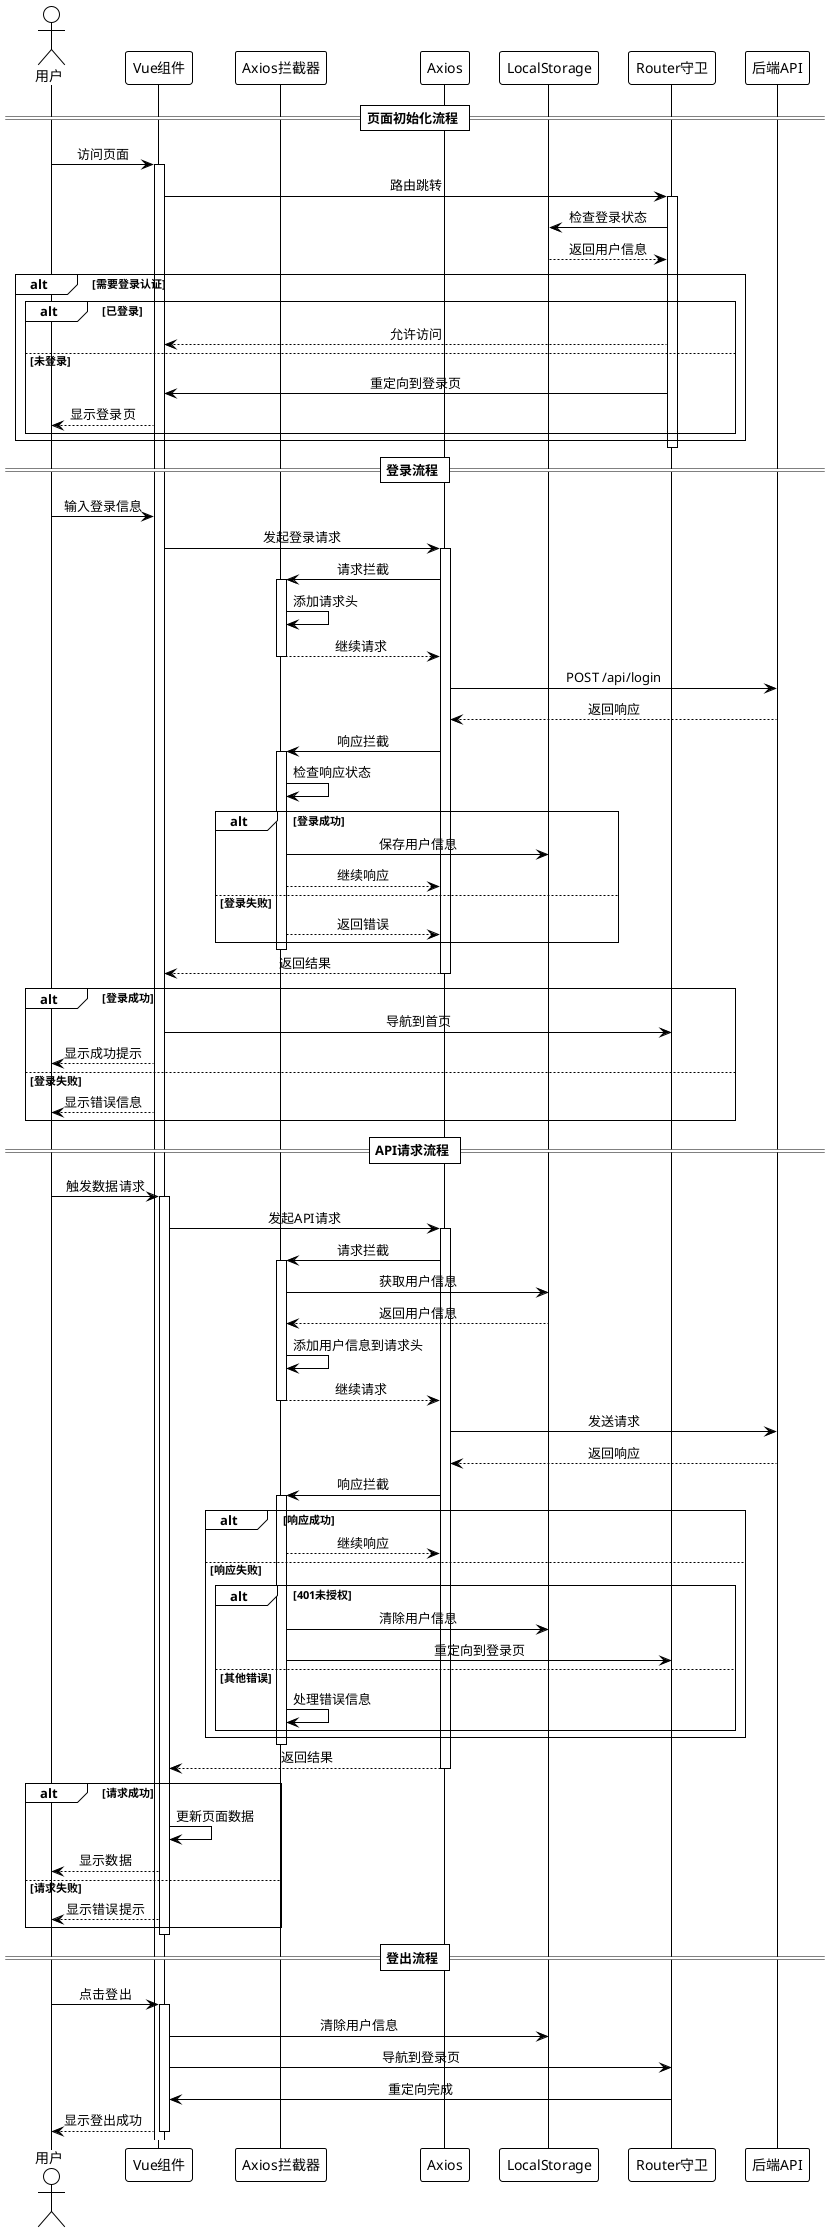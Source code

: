 @startuml 前端交互流程

!theme plain
skinparam backgroundColor white
skinparam sequenceMessageAlign center

actor "用户" as user
participant "Vue组件" as component
participant "Axios拦截器" as interceptor
participant "Axios" as axios
participant "LocalStorage" as storage
participant "Router守卫" as guard
participant "后端API" as api

== 页面初始化流程 ==
user -> component: 访问页面
activate component
component -> guard: 路由跳转
activate guard
guard -> storage: 检查登录状态
storage --> guard: 返回用户信息

alt 需要登录认证
    alt 已登录
        guard --> component: 允许访问
    else 未登录
        guard -> component: 重定向到登录页
        component --> user: 显示登录页
    end
end
deactivate guard

== 登录流程 ==
user -> component: 输入登录信息
component -> axios: 发起登录请求
activate axios
axios -> interceptor: 请求拦截
activate interceptor
interceptor -> interceptor: 添加请求头
interceptor --> axios: 继续请求
deactivate interceptor

axios -> api: POST /api/login
api --> axios: 返回响应

axios -> interceptor: 响应拦截
activate interceptor
interceptor -> interceptor: 检查响应状态
alt 登录成功
    interceptor -> storage: 保存用户信息
    interceptor --> axios: 继续响应
else 登录失败
    interceptor --> axios: 返回错误
end
deactivate interceptor

axios --> component: 返回结果
deactivate axios

alt 登录成功
    component -> guard: 导航到首页
    component --> user: 显示成功提示
else 登录失败
    component --> user: 显示错误信息
end

== API请求流程 ==
user -> component: 触发数据请求
activate component
component -> axios: 发起API请求
activate axios

axios -> interceptor: 请求拦截
activate interceptor
interceptor -> storage: 获取用户信息
storage --> interceptor: 返回用户信息
interceptor -> interceptor: 添加用户信息到请求头
interceptor --> axios: 继续请求
deactivate interceptor

axios -> api: 发送请求
api --> axios: 返回响应

axios -> interceptor: 响应拦截
activate interceptor
alt 响应成功
    interceptor --> axios: 继续响应
else 响应失败
    alt 401未授权
        interceptor -> storage: 清除用户信息
        interceptor -> guard: 重定向到登录页
    else 其他错误
        interceptor -> interceptor: 处理错误信息
    end
end
deactivate interceptor

axios --> component: 返回结果
deactivate axios

alt 请求成功
    component -> component: 更新页面数据
    component --> user: 显示数据
else 请求失败
    component --> user: 显示错误提示
end
deactivate component

== 登出流程 ==
user -> component: 点击登出
activate component
component -> storage: 清除用户信息
component -> guard: 导航到登录页
guard -> component: 重定向完成
component --> user: 显示登出成功
deactivate component

@enduml 
